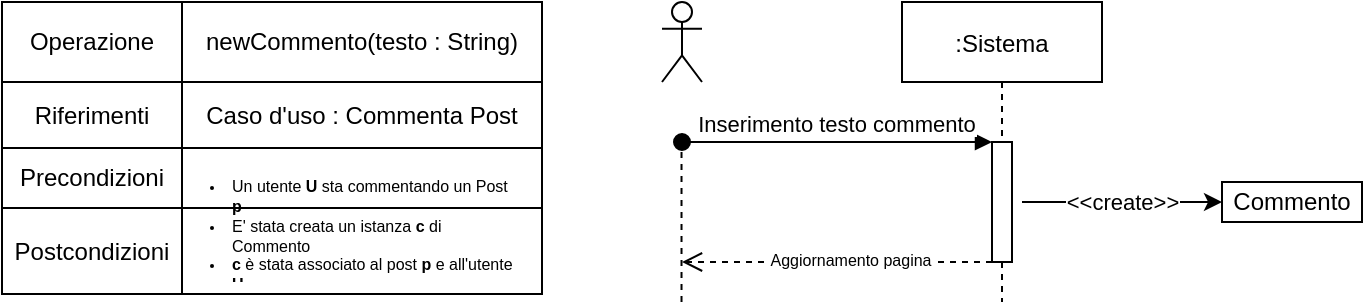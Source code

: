 <mxfile version="20.8.4" type="device"><diagram id="kgpKYQtTHZ0yAKxKKP6v" name="Page-1"><mxGraphModel dx="1647" dy="348" grid="1" gridSize="10" guides="1" tooltips="1" connect="1" arrows="1" fold="1" page="1" pageScale="1" pageWidth="850" pageHeight="1100" math="0" shadow="0"><root><mxCell id="0"/><mxCell id="1" parent="0"/><mxCell id="3nuBFxr9cyL0pnOWT2aG-1" value=":Sistema" style="shape=umlLifeline;perimeter=lifelinePerimeter;container=1;collapsible=0;recursiveResize=0;rounded=0;shadow=0;strokeWidth=1;" parent="1" vertex="1"><mxGeometry x="120" y="80" width="100" height="150" as="geometry"/></mxCell><mxCell id="3nuBFxr9cyL0pnOWT2aG-2" value="" style="points=[];perimeter=orthogonalPerimeter;rounded=0;shadow=0;strokeWidth=1;" parent="3nuBFxr9cyL0pnOWT2aG-1" vertex="1"><mxGeometry x="45" y="70" width="10" height="60" as="geometry"/></mxCell><mxCell id="3nuBFxr9cyL0pnOWT2aG-3" value="Inserimento testo commento" style="verticalAlign=bottom;startArrow=oval;endArrow=block;startSize=8;shadow=0;strokeWidth=1;" parent="3nuBFxr9cyL0pnOWT2aG-1" target="3nuBFxr9cyL0pnOWT2aG-2" edge="1"><mxGeometry x="-0.002" relative="1" as="geometry"><mxPoint x="-110" y="70" as="sourcePoint"/><mxPoint as="offset"/></mxGeometry></mxCell><mxCell id="3nuBFxr9cyL0pnOWT2aG-7" value="" style="verticalAlign=bottom;endArrow=open;dashed=1;endSize=8;shadow=0;strokeWidth=1;" parent="1" source="3nuBFxr9cyL0pnOWT2aG-2" edge="1"><mxGeometry x="1" y="60" relative="1" as="geometry"><mxPoint x="10" y="210" as="targetPoint"/><mxPoint x="110" y="250" as="sourcePoint"/><mxPoint x="-60" y="-60" as="offset"/></mxGeometry></mxCell><mxCell id="WJSPwY_Rz8WmGwyNj5rY-28" value="Aggiornamento pagina" style="edgeLabel;html=1;align=center;verticalAlign=middle;resizable=0;points=[];fontSize=8;" vertex="1" connectable="0" parent="3nuBFxr9cyL0pnOWT2aG-7"><mxGeometry x="-0.084" y="-1" relative="1" as="geometry"><mxPoint as="offset"/></mxGeometry></mxCell><mxCell id="WJSPwY_Rz8WmGwyNj5rY-1" value="" style="shape=umlActor;verticalLabelPosition=bottom;verticalAlign=top;html=1;outlineConnect=0;" vertex="1" parent="1"><mxGeometry y="80" width="20" height="40" as="geometry"/></mxCell><mxCell id="WJSPwY_Rz8WmGwyNj5rY-2" value="" style="endArrow=none;dashed=1;html=1;rounded=0;" edge="1" parent="1"><mxGeometry width="50" height="50" relative="1" as="geometry"><mxPoint x="9.76" y="230" as="sourcePoint"/><mxPoint x="9.76" y="150" as="targetPoint"/></mxGeometry></mxCell><mxCell id="WJSPwY_Rz8WmGwyNj5rY-4" value="" style="endArrow=classic;html=1;rounded=0;" edge="1" parent="1"><mxGeometry relative="1" as="geometry"><mxPoint x="180" y="180" as="sourcePoint"/><mxPoint x="280" y="180" as="targetPoint"/></mxGeometry></mxCell><mxCell id="WJSPwY_Rz8WmGwyNj5rY-5" value="&amp;lt;&amp;lt;create&amp;gt;&amp;gt;" style="edgeLabel;resizable=0;html=1;align=center;verticalAlign=middle;" connectable="0" vertex="1" parent="WJSPwY_Rz8WmGwyNj5rY-4"><mxGeometry relative="1" as="geometry"/></mxCell><mxCell id="WJSPwY_Rz8WmGwyNj5rY-6" value="Commento" style="rounded=0;whiteSpace=wrap;html=1;" vertex="1" parent="1"><mxGeometry x="280" y="170" width="70" height="20" as="geometry"/></mxCell><mxCell id="WJSPwY_Rz8WmGwyNj5rY-10" value="" style="shape=table;startSize=0;container=1;collapsible=0;childLayout=tableLayout;" vertex="1" parent="1"><mxGeometry x="-330" y="80" width="270" height="146" as="geometry"/></mxCell><mxCell id="WJSPwY_Rz8WmGwyNj5rY-11" value="" style="shape=tableRow;horizontal=0;startSize=0;swimlaneHead=0;swimlaneBody=0;strokeColor=inherit;top=0;left=0;bottom=0;right=0;collapsible=0;dropTarget=0;fillColor=none;points=[[0,0.5],[1,0.5]];portConstraint=eastwest;" vertex="1" parent="WJSPwY_Rz8WmGwyNj5rY-10"><mxGeometry width="270" height="40" as="geometry"/></mxCell><mxCell id="WJSPwY_Rz8WmGwyNj5rY-12" value="Operazione" style="shape=partialRectangle;html=1;whiteSpace=wrap;connectable=0;strokeColor=inherit;overflow=hidden;fillColor=none;top=0;left=0;bottom=0;right=0;pointerEvents=1;" vertex="1" parent="WJSPwY_Rz8WmGwyNj5rY-11"><mxGeometry width="90" height="40" as="geometry"><mxRectangle width="90" height="40" as="alternateBounds"/></mxGeometry></mxCell><mxCell id="WJSPwY_Rz8WmGwyNj5rY-13" value="newCommento(testo : String)" style="shape=partialRectangle;html=1;whiteSpace=wrap;connectable=0;strokeColor=inherit;overflow=hidden;fillColor=none;top=0;left=0;bottom=0;right=0;pointerEvents=1;" vertex="1" parent="WJSPwY_Rz8WmGwyNj5rY-11"><mxGeometry x="90" width="180" height="40" as="geometry"><mxRectangle width="180" height="40" as="alternateBounds"/></mxGeometry></mxCell><mxCell id="WJSPwY_Rz8WmGwyNj5rY-14" value="" style="shape=tableRow;horizontal=0;startSize=0;swimlaneHead=0;swimlaneBody=0;strokeColor=inherit;top=0;left=0;bottom=0;right=0;collapsible=0;dropTarget=0;fillColor=none;points=[[0,0.5],[1,0.5]];portConstraint=eastwest;" vertex="1" parent="WJSPwY_Rz8WmGwyNj5rY-10"><mxGeometry y="40" width="270" height="33" as="geometry"/></mxCell><mxCell id="WJSPwY_Rz8WmGwyNj5rY-15" value="Riferimenti" style="shape=partialRectangle;html=1;whiteSpace=wrap;connectable=0;strokeColor=inherit;overflow=hidden;fillColor=none;top=0;left=0;bottom=0;right=0;pointerEvents=1;" vertex="1" parent="WJSPwY_Rz8WmGwyNj5rY-14"><mxGeometry width="90" height="33" as="geometry"><mxRectangle width="90" height="33" as="alternateBounds"/></mxGeometry></mxCell><mxCell id="WJSPwY_Rz8WmGwyNj5rY-16" value="Caso d'uso : Commenta Post" style="shape=partialRectangle;html=1;whiteSpace=wrap;connectable=0;strokeColor=inherit;overflow=hidden;fillColor=none;top=0;left=0;bottom=0;right=0;pointerEvents=1;" vertex="1" parent="WJSPwY_Rz8WmGwyNj5rY-14"><mxGeometry x="90" width="180" height="33" as="geometry"><mxRectangle width="180" height="33" as="alternateBounds"/></mxGeometry></mxCell><mxCell id="WJSPwY_Rz8WmGwyNj5rY-17" value="" style="shape=tableRow;horizontal=0;startSize=0;swimlaneHead=0;swimlaneBody=0;strokeColor=inherit;top=0;left=0;bottom=0;right=0;collapsible=0;dropTarget=0;fillColor=none;points=[[0,0.5],[1,0.5]];portConstraint=eastwest;" vertex="1" parent="WJSPwY_Rz8WmGwyNj5rY-10"><mxGeometry y="73" width="270" height="30" as="geometry"/></mxCell><mxCell id="WJSPwY_Rz8WmGwyNj5rY-18" value="Precondizioni" style="shape=partialRectangle;html=1;whiteSpace=wrap;connectable=0;strokeColor=inherit;overflow=hidden;fillColor=none;top=0;left=0;bottom=0;right=0;pointerEvents=1;" vertex="1" parent="WJSPwY_Rz8WmGwyNj5rY-17"><mxGeometry width="90" height="30" as="geometry"><mxRectangle width="90" height="30" as="alternateBounds"/></mxGeometry></mxCell><mxCell id="WJSPwY_Rz8WmGwyNj5rY-19" value="" style="shape=partialRectangle;html=1;whiteSpace=wrap;connectable=0;strokeColor=inherit;overflow=hidden;fillColor=none;top=0;left=0;bottom=0;right=0;pointerEvents=1;" vertex="1" parent="WJSPwY_Rz8WmGwyNj5rY-17"><mxGeometry x="90" width="180" height="30" as="geometry"><mxRectangle width="180" height="30" as="alternateBounds"/></mxGeometry></mxCell><mxCell id="WJSPwY_Rz8WmGwyNj5rY-20" value="" style="shape=tableRow;horizontal=0;startSize=0;swimlaneHead=0;swimlaneBody=0;strokeColor=inherit;top=0;left=0;bottom=0;right=0;collapsible=0;dropTarget=0;fillColor=none;points=[[0,0.5],[1,0.5]];portConstraint=eastwest;" vertex="1" parent="WJSPwY_Rz8WmGwyNj5rY-10"><mxGeometry y="103" width="270" height="43" as="geometry"/></mxCell><mxCell id="WJSPwY_Rz8WmGwyNj5rY-21" value="Postcondizioni" style="shape=partialRectangle;html=1;whiteSpace=wrap;connectable=0;strokeColor=inherit;overflow=hidden;fillColor=none;top=0;left=0;bottom=0;right=0;pointerEvents=1;" vertex="1" parent="WJSPwY_Rz8WmGwyNj5rY-20"><mxGeometry width="90" height="43" as="geometry"><mxRectangle width="90" height="43" as="alternateBounds"/></mxGeometry></mxCell><mxCell id="WJSPwY_Rz8WmGwyNj5rY-22" value="" style="shape=partialRectangle;html=1;whiteSpace=wrap;connectable=0;strokeColor=inherit;overflow=hidden;fillColor=none;top=0;left=0;bottom=0;right=0;pointerEvents=1;" vertex="1" parent="WJSPwY_Rz8WmGwyNj5rY-20"><mxGeometry x="90" width="180" height="43" as="geometry"><mxRectangle width="180" height="43" as="alternateBounds"/></mxGeometry></mxCell><mxCell id="WJSPwY_Rz8WmGwyNj5rY-25" value="&lt;ul&gt;&lt;li&gt;Un utente &lt;b&gt;U&lt;/b&gt; sta commentando un Post &lt;b&gt;p&lt;/b&gt;&lt;br&gt;&lt;/li&gt;&lt;/ul&gt;" style="text;html=1;strokeColor=none;fillColor=none;spacing=5;spacingTop=-20;whiteSpace=wrap;overflow=hidden;rounded=0;fontSize=8;" vertex="1" parent="1"><mxGeometry x="-260" y="170" width="190" height="20" as="geometry"/></mxCell><mxCell id="WJSPwY_Rz8WmGwyNj5rY-27" value="&lt;ul&gt;&lt;li&gt;E' stata creata un istanza &lt;b&gt;c&lt;/b&gt; di Commento&lt;/li&gt;&lt;li&gt;&lt;b&gt;c&lt;/b&gt; è stata associato al post &lt;b&gt;p&lt;/b&gt; e all'utente &lt;b&gt;U&lt;/b&gt;&lt;/li&gt;&lt;li&gt;&lt;b&gt;c.testo&lt;/b&gt; è diventanto &lt;b&gt;testo&lt;/b&gt;&lt;br&gt;&lt;/li&gt;&lt;/ul&gt;" style="text;html=1;strokeColor=none;fillColor=none;spacing=5;spacingTop=-20;whiteSpace=wrap;overflow=hidden;rounded=0;fontSize=8;" vertex="1" parent="1"><mxGeometry x="-260" y="190" width="190" height="30" as="geometry"/></mxCell></root></mxGraphModel></diagram></mxfile>